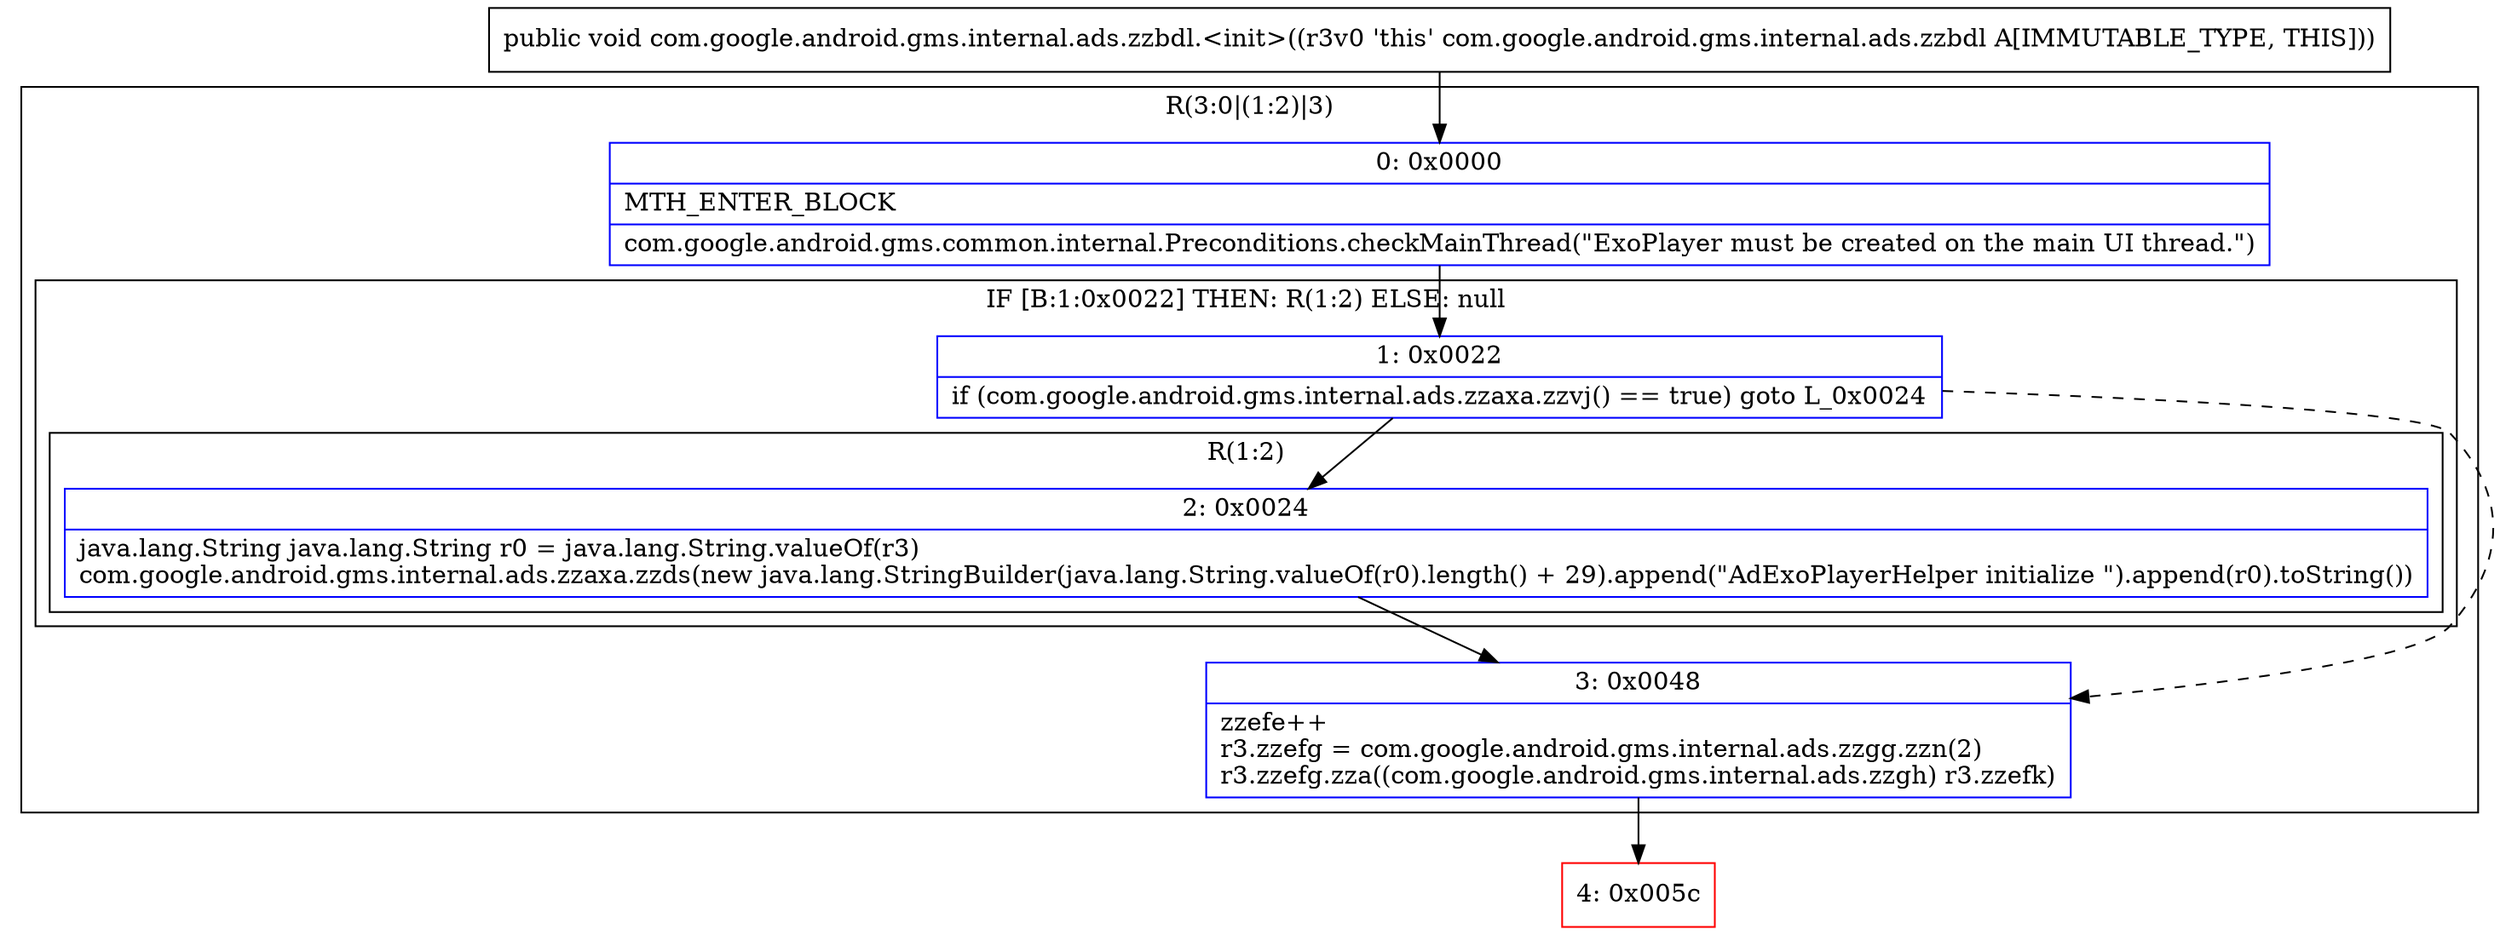 digraph "CFG forcom.google.android.gms.internal.ads.zzbdl.\<init\>()V" {
subgraph cluster_Region_259490369 {
label = "R(3:0|(1:2)|3)";
node [shape=record,color=blue];
Node_0 [shape=record,label="{0\:\ 0x0000|MTH_ENTER_BLOCK\l|com.google.android.gms.common.internal.Preconditions.checkMainThread(\"ExoPlayer must be created on the main UI thread.\")\l}"];
subgraph cluster_IfRegion_839487587 {
label = "IF [B:1:0x0022] THEN: R(1:2) ELSE: null";
node [shape=record,color=blue];
Node_1 [shape=record,label="{1\:\ 0x0022|if (com.google.android.gms.internal.ads.zzaxa.zzvj() == true) goto L_0x0024\l}"];
subgraph cluster_Region_558650846 {
label = "R(1:2)";
node [shape=record,color=blue];
Node_2 [shape=record,label="{2\:\ 0x0024|java.lang.String java.lang.String r0 = java.lang.String.valueOf(r3)\lcom.google.android.gms.internal.ads.zzaxa.zzds(new java.lang.StringBuilder(java.lang.String.valueOf(r0).length() + 29).append(\"AdExoPlayerHelper initialize \").append(r0).toString())\l}"];
}
}
Node_3 [shape=record,label="{3\:\ 0x0048|zzefe++\lr3.zzefg = com.google.android.gms.internal.ads.zzgg.zzn(2)\lr3.zzefg.zza((com.google.android.gms.internal.ads.zzgh) r3.zzefk)\l}"];
}
Node_4 [shape=record,color=red,label="{4\:\ 0x005c}"];
MethodNode[shape=record,label="{public void com.google.android.gms.internal.ads.zzbdl.\<init\>((r3v0 'this' com.google.android.gms.internal.ads.zzbdl A[IMMUTABLE_TYPE, THIS])) }"];
MethodNode -> Node_0;
Node_0 -> Node_1;
Node_1 -> Node_2;
Node_1 -> Node_3[style=dashed];
Node_2 -> Node_3;
Node_3 -> Node_4;
}

